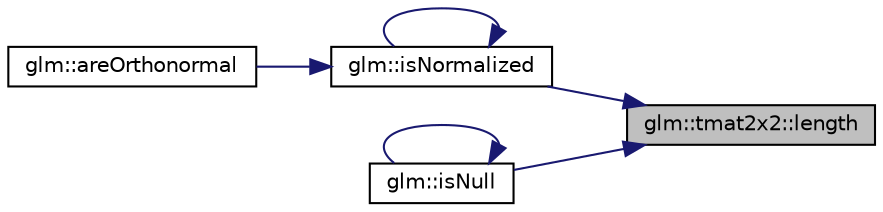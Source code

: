 digraph "glm::tmat2x2::length"
{
 // LATEX_PDF_SIZE
  edge [fontname="Helvetica",fontsize="10",labelfontname="Helvetica",labelfontsize="10"];
  node [fontname="Helvetica",fontsize="10",shape=record];
  rankdir="RL";
  Node1 [label="glm::tmat2x2::length",height=0.2,width=0.4,color="black", fillcolor="grey75", style="filled", fontcolor="black",tooltip=" "];
  Node1 -> Node2 [dir="back",color="midnightblue",fontsize="10",style="solid",fontname="Helvetica"];
  Node2 [label="glm::isNormalized",height=0.2,width=0.4,color="black", fillcolor="white", style="filled",URL="$group__gtx__matrix__query.html#ga11a8d5cdb36496b85f61e4f5f7f2602c",tooltip=" "];
  Node2 -> Node3 [dir="back",color="midnightblue",fontsize="10",style="solid",fontname="Helvetica"];
  Node3 [label="glm::areOrthonormal",height=0.2,width=0.4,color="black", fillcolor="white", style="filled",URL="$group__gtx__vector__query.html#ga89c82bc60e5b84e4489b74c15a134caf",tooltip=" "];
  Node2 -> Node2 [dir="back",color="midnightblue",fontsize="10",style="solid",fontname="Helvetica"];
  Node1 -> Node4 [dir="back",color="midnightblue",fontsize="10",style="solid",fontname="Helvetica"];
  Node4 [label="glm::isNull",height=0.2,width=0.4,color="black", fillcolor="white", style="filled",URL="$group__gtx__matrix__query.html#ga37e535cbeaea383b8c1247b98875cd4b",tooltip=" "];
  Node4 -> Node4 [dir="back",color="midnightblue",fontsize="10",style="solid",fontname="Helvetica"];
}
